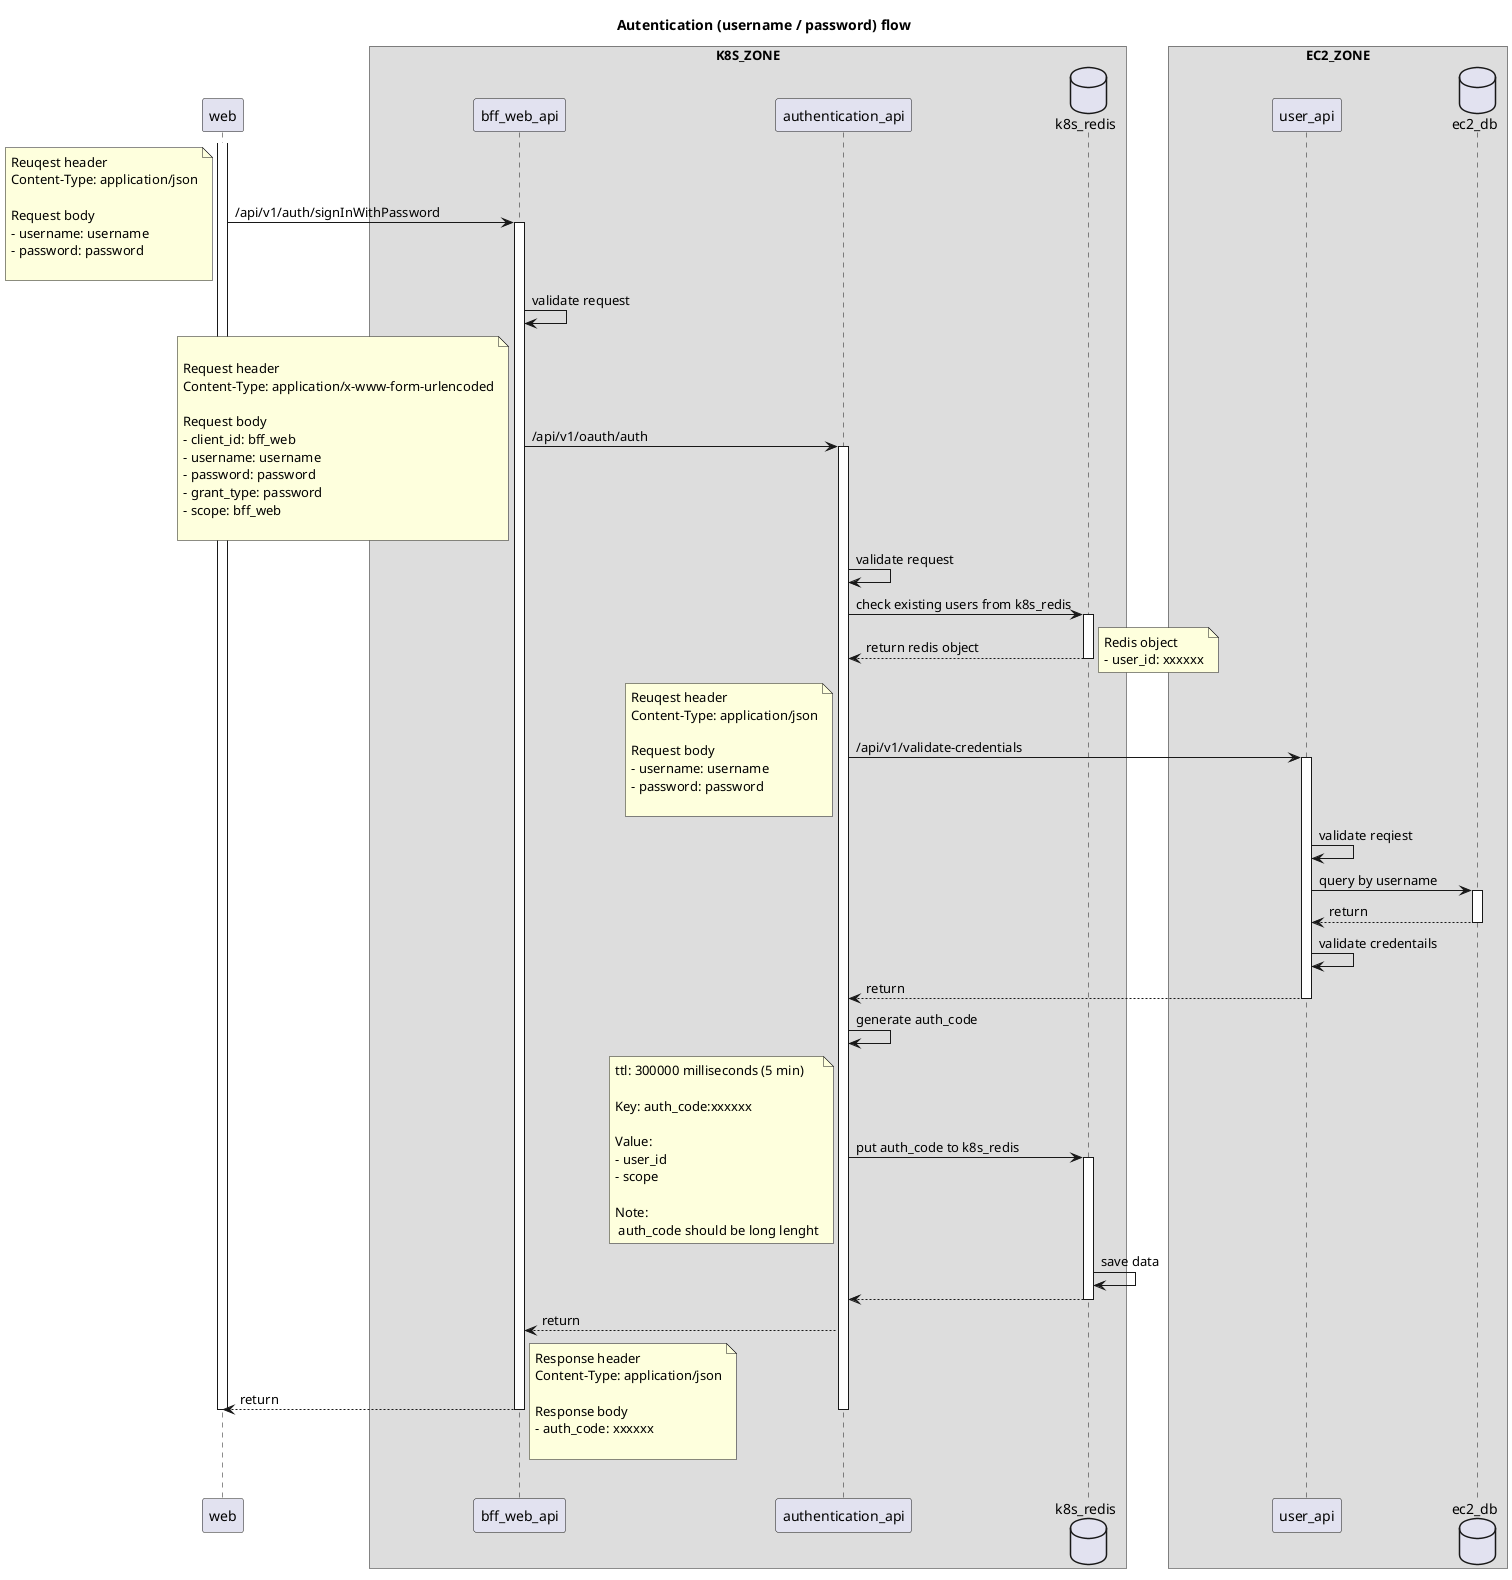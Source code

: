 @startuml
title Autentication (username / password) flow
' autonumber
skinparam ParticipantPadding 100
skinparam BoxPadding 20

participant web

box K8S_ZONE
participant bff_web_api
participant authentication_api
database k8s_redis
end box

box EC2_ZONE
participant user_api
database ec2_db
end box

activate web
web -> bff_web_api : /api/v1/auth/signInWithPassword

' activate authentication_api
note left
    Reuqest header
    Content-Type: application/json

    Request body
    - username: username
    - password: password

end note
activate bff_web_api

bff_web_api -> bff_web_api : validate request
bff_web_api -> authentication_api : /api/v1/oauth/auth
activate authentication_api
note left
    
    Request header
    Content-Type: application/x-www-form-urlencoded

    Request body
    - client_id: bff_web
    - username: username
    - password: password
    - grant_type: password
    - scope: bff_web

end note
authentication_api -> authentication_api : validate request
authentication_api -> k8s_redis : check existing users from k8s_redis
activate k8s_redis
k8s_redis --> authentication_api: return redis object
note right
    Redis object
    - user_id: xxxxxx
end note
deactivate k8s_redis
authentication_api -> user_api : /api/v1/validate-credentials
note left
    Reuqest header
    Content-Type: application/json

    Request body
    - username: username
    - password: password

end note
activate user_api
user_api -> user_api : validate reqiest
user_api -> ec2_db : query by username
activate ec2_db
ec2_db --> user_api : return
deactivate ec2_db
user_api -> user_api : validate credentails

user_api --> authentication_api: return
deactivate user_api
authentication_api -> authentication_api : generate auth_code
authentication_api -> k8s_redis : put auth_code to k8s_redis
activate k8s_redis
note left
    ttl: 300000 milliseconds (5 min)

    Key: auth_code:xxxxxx

    Value:
    - user_id
    - scope

    Note:
     auth_code should be long lenght
end note
k8s_redis -> k8s_redis: save data
k8s_redis --> authentication_api
deactivate k8s_redis
deactivate user_api
' alt#Gold #LightBlue success
authentication_api --> bff_web_api : return

bff_web_api --> web : return
note right
    Response header
    Content-Type: application/json

    Response body
    - auth_code: xxxxxx
    
end note
deactivate authentication_api
|||
deactivate bff_web_api
deactivate web
@enduml